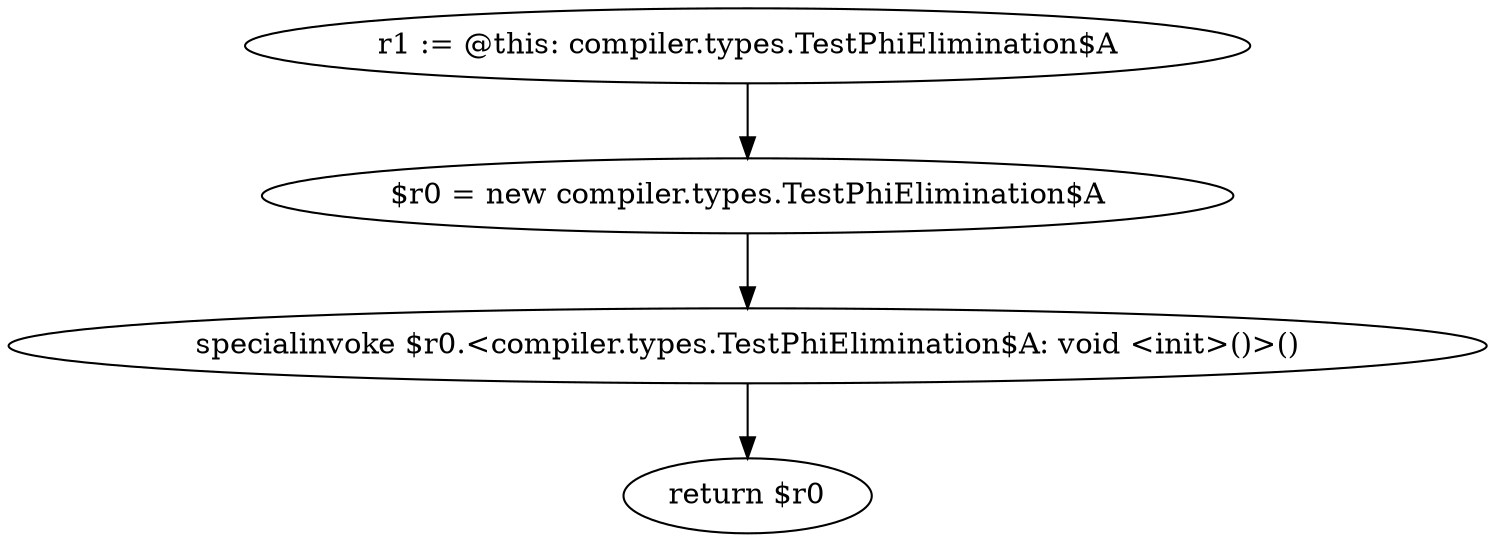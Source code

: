 digraph "unitGraph" {
    "r1 := @this: compiler.types.TestPhiElimination$A"
    "$r0 = new compiler.types.TestPhiElimination$A"
    "specialinvoke $r0.<compiler.types.TestPhiElimination$A: void <init>()>()"
    "return $r0"
    "r1 := @this: compiler.types.TestPhiElimination$A"->"$r0 = new compiler.types.TestPhiElimination$A";
    "$r0 = new compiler.types.TestPhiElimination$A"->"specialinvoke $r0.<compiler.types.TestPhiElimination$A: void <init>()>()";
    "specialinvoke $r0.<compiler.types.TestPhiElimination$A: void <init>()>()"->"return $r0";
}
